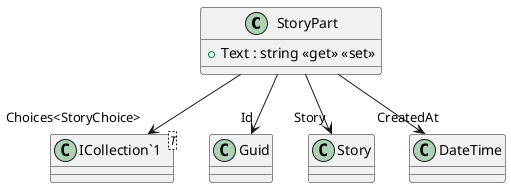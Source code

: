 @startuml
class StoryPart {
    + Text : string <<get>> <<set>>
}
class "ICollection`1"<T> {
}
StoryPart --> "Id" Guid
StoryPart --> "Story" Story
StoryPart --> "Choices<StoryChoice>" "ICollection`1"
StoryPart --> "CreatedAt" DateTime
@enduml
